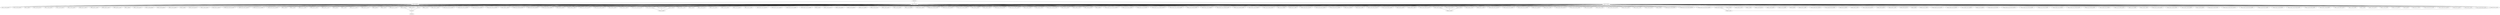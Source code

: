 graph {
	"{S=7.0}" ["state"="{S=7.0}"];
	"{a=3.0, b=4.0}" ["state"="{a=3.0, b=4.0}"];
	"{a=2.0, b=5.0}" ["state"="{a=2.0, b=5.0}"];
	"{a=1.0, b=6.0}" ["state"="{a=1.0, b=6.0}"];
	"{d=1.0, c=6.0}" ["state"="{d=1.0, c=6.0}"];
	"{d=1.0, c=5.0, g=1.0}" ["state"="{d=1.0, c=5.0, g=1.0}"];
	"{d=1.0, c=4.0, g=2.0}" ["state"="{d=1.0, c=4.0, g=2.0}"];
	"{d=1.0, c=3.0, g=3.0}" ["state"="{d=1.0, c=3.0, g=3.0}"];
	"{d=1.0, c=2.0, g=4.0}" ["state"="{d=1.0, c=2.0, g=4.0}"];
	"{d=1.0, f=1.0, c=5.0}" ["state"="{d=1.0, f=1.0, c=5.0}"];
	"{c=4.0, d=1.0, f=1.0, g=1.0}" ["state"="{c=4.0, d=1.0, f=1.0, g=1.0}"];
	"{c=3.0, d=1.0, f=1.0, g=2.0}" ["state"="{c=3.0, d=1.0, f=1.0, g=2.0}"];
	"{c=2.0, d=1.0, f=1.0, g=3.0}" ["state"="{c=2.0, d=1.0, f=1.0, g=3.0}"];
	"{c=1.0, d=1.0, f=1.0, g=4.0}" ["state"="{c=1.0, d=1.0, f=1.0, g=4.0}"];
	"{d=1.0, f=2.0, c=4.0}" ["state"="{d=1.0, f=2.0, c=4.0}"];
	"{c=3.0, d=1.0, f=2.0, g=1.0}" ["state"="{c=3.0, d=1.0, f=2.0, g=1.0}"];
	"{c=2.0, d=1.0, f=2.0, g=2.0}" ["state"="{c=2.0, d=1.0, f=2.0, g=2.0}"];
	"{c=1.0, d=1.0, f=2.0, g=3.0}" ["state"="{c=1.0, d=1.0, f=2.0, g=3.0}"];
	"{d=1.0, f=2.0, g=4.0}" ["state"="{d=1.0, f=2.0, g=4.0}"];
	"{d=1.0, f=3.0, c=3.0}" ["state"="{d=1.0, f=3.0, c=3.0}"];
	"{c=2.0, d=1.0, f=3.0, g=1.0}" ["state"="{c=2.0, d=1.0, f=3.0, g=1.0}"];
	"{c=1.0, d=1.0, f=3.0, g=2.0}" ["state"="{c=1.0, d=1.0, f=3.0, g=2.0}"];
	"{d=1.0, f=3.0, g=3.0}" ["state"="{d=1.0, f=3.0, g=3.0}"];
	"{d=1.0, f=4.0, c=2.0}" ["state"="{d=1.0, f=4.0, c=2.0}"];
	"{c=1.0, d=1.0, f=4.0, g=1.0}" ["state"="{c=1.0, d=1.0, f=4.0, g=1.0}"];
	"{d=1.0, f=4.0, g=2.0}" ["state"="{d=1.0, f=4.0, g=2.0}"];
	"{d=1.0, f=5.0, c=1.0}" ["state"="{d=1.0, f=5.0, c=1.0}"];
	"{d=1.0, f=5.0, g=1.0}" ["state"="{d=1.0, f=5.0, g=1.0}"];
	"{d=1.0, f=6.0}" ["state"="{d=1.0, f=6.0}"];
	"{e=1.0, c=6.0}" ["state"="{e=1.0, c=6.0}"];
	"{e=1.0, c=5.0, g=1.0}" ["state"="{e=1.0, c=5.0, g=1.0}"];
	"{e=1.0, c=4.0, g=2.0}" ["state"="{e=1.0, c=4.0, g=2.0}"];
	"{e=1.0, c=3.0, g=3.0}" ["state"="{e=1.0, c=3.0, g=3.0}"];
	"{e=1.0, c=2.0, g=4.0}" ["state"="{e=1.0, c=2.0, g=4.0}"];
	"{e=1.0, f=1.0, c=5.0}" ["state"="{e=1.0, f=1.0, c=5.0}"];
	"{c=4.0, e=1.0, f=1.0, g=1.0}" ["state"="{c=4.0, e=1.0, f=1.0, g=1.0}"];
	"{c=3.0, e=1.0, f=1.0, g=2.0}" ["state"="{c=3.0, e=1.0, f=1.0, g=2.0}"];
	"{c=2.0, e=1.0, f=1.0, g=3.0}" ["state"="{c=2.0, e=1.0, f=1.0, g=3.0}"];
	"{c=1.0, e=1.0, f=1.0, g=4.0}" ["state"="{c=1.0, e=1.0, f=1.0, g=4.0}"];
	"{e=1.0, f=2.0, c=4.0}" ["state"="{e=1.0, f=2.0, c=4.0}"];
	"{c=3.0, e=1.0, f=2.0, g=1.0}" ["state"="{c=3.0, e=1.0, f=2.0, g=1.0}"];
	"{c=2.0, e=1.0, f=2.0, g=2.0}" ["state"="{c=2.0, e=1.0, f=2.0, g=2.0}"];
	"{c=1.0, e=1.0, f=2.0, g=3.0}" ["state"="{c=1.0, e=1.0, f=2.0, g=3.0}"];
	"{e=1.0, f=2.0, g=4.0}" ["state"="{e=1.0, f=2.0, g=4.0}"];
	"{e=1.0, f=3.0, c=3.0}" ["state"="{e=1.0, f=3.0, c=3.0}"];
	"{c=2.0, e=1.0, f=3.0, g=1.0}" ["state"="{c=2.0, e=1.0, f=3.0, g=1.0}"];
	"{c=1.0, e=1.0, f=3.0, g=2.0}" ["state"="{c=1.0, e=1.0, f=3.0, g=2.0}"];
	"{e=1.0, f=3.0, g=3.0}" ["state"="{e=1.0, f=3.0, g=3.0}"];
	"{e=1.0, f=4.0, c=2.0}" ["state"="{e=1.0, f=4.0, c=2.0}"];
	"{c=1.0, e=1.0, f=4.0, g=1.0}" ["state"="{c=1.0, e=1.0, f=4.0, g=1.0}"];
	"{e=1.0, f=4.0, g=2.0}" ["state"="{e=1.0, f=4.0, g=2.0}"];
	"{e=1.0, f=5.0, c=1.0}" ["state"="{e=1.0, f=5.0, c=1.0}"];
	"{e=1.0, f=5.0, g=1.0}" ["state"="{e=1.0, f=5.0, g=1.0}"];
	"{e=1.0, f=6.0}" ["state"="{e=1.0, f=6.0}"];
	"{f=1.0, c=6.0}" ["state"="{f=1.0, c=6.0}"];
	"{f=1.0, c=5.0, g=1.0}" ["state"="{f=1.0, c=5.0, g=1.0}"];
	"{f=1.0, c=4.0, g=2.0}" ["state"="{f=1.0, c=4.0, g=2.0}"];
	"{f=1.0, c=3.0, g=3.0}" ["state"="{f=1.0, c=3.0, g=3.0}"];
	"{f=1.0, c=2.0, g=4.0}" ["state"="{f=1.0, c=2.0, g=4.0}"];
	"{f=2.0, c=5.0}" ["state"="{f=2.0, c=5.0}"];
	"{f=2.0, g=1.0, c=4.0}" ["state"="{f=2.0, g=1.0, c=4.0}"];
	"{f=2.0, g=2.0, c=3.0}" ["state"="{f=2.0, g=2.0, c=3.0}"];
	"{f=2.0, g=3.0, c=2.0}" ["state"="{f=2.0, g=3.0, c=2.0}"];
	"{f=2.0, g=4.0, c=1.0}" ["state"="{f=2.0, g=4.0, c=1.0}"];
	"{f=3.0, c=4.0}" ["state"="{f=3.0, c=4.0}"];
	"{f=3.0, g=1.0, c=3.0}" ["state"="{f=3.0, g=1.0, c=3.0}"];
	"{f=3.0, g=2.0, c=2.0}" ["state"="{f=3.0, g=2.0, c=2.0}"];
	"{f=3.0, g=3.0, c=1.0}" ["state"="{f=3.0, g=3.0, c=1.0}"];
	"{f=3.0, g=4.0}" ["state"="{f=3.0, g=4.0}"];
	"{f=4.0, c=3.0}" ["state"="{f=4.0, c=3.0}"];
	"{f=4.0, g=1.0, c=2.0}" ["state"="{f=4.0, g=1.0, c=2.0}"];
	"{f=4.0, g=2.0, c=1.0}" ["state"="{f=4.0, g=2.0, c=1.0}"];
	"{f=4.0, g=3.0}" ["state"="{f=4.0, g=3.0}"];
	"{f=5.0, c=2.0}" ["state"="{f=5.0, c=2.0}"];
	"{f=5.0, g=1.0, c=1.0}" ["state"="{f=5.0, g=1.0, c=1.0}"];
	"{f=5.0, g=2.0}" ["state"="{f=5.0, g=2.0}"];
	"{f=6.0, c=1.0}" ["state"="{f=6.0, c=1.0}"];
	"{f=6.0, g=1.0}" ["state"="{f=6.0, g=1.0}"];
	"{f=7.0}" ["state"="{f=7.0}"];
	"{i=7.0}" ["state"="{i=7.0}"];
	"{T=7.0}" ["state"="{T=7.0}"];
	"{h=1.0, i=6.0}" ["state"="{h=1.0, i=6.0}"];
	"{d=2.0, c=5.0}" ["state"="{d=2.0, c=5.0}"];
	"{d=2.0, c=4.0, g=1.0}" ["state"="{d=2.0, c=4.0, g=1.0}"];
	"{d=2.0, c=3.0, g=2.0}" ["state"="{d=2.0, c=3.0, g=2.0}"];
	"{d=2.0, c=2.0, g=3.0}" ["state"="{d=2.0, c=2.0, g=3.0}"];
	"{d=2.0, c=1.0, g=4.0}" ["state"="{d=2.0, c=1.0, g=4.0}"];
	"{d=2.0, f=1.0, c=4.0}" ["state"="{d=2.0, f=1.0, c=4.0}"];
	"{c=3.0, d=2.0, f=1.0, g=1.0}" ["state"="{c=3.0, d=2.0, f=1.0, g=1.0}"];
	"{c=2.0, d=2.0, f=1.0, g=2.0}" ["state"="{c=2.0, d=2.0, f=1.0, g=2.0}"];
	"{c=1.0, d=2.0, f=1.0, g=3.0}" ["state"="{c=1.0, d=2.0, f=1.0, g=3.0}"];
	"{d=2.0, f=1.0, g=4.0}" ["state"="{d=2.0, f=1.0, g=4.0}"];
	"{d=2.0, f=2.0, c=3.0}" ["state"="{d=2.0, f=2.0, c=3.0}"];
	"{c=2.0, d=2.0, f=2.0, g=1.0}" ["state"="{c=2.0, d=2.0, f=2.0, g=1.0}"];
	"{c=1.0, d=2.0, f=2.0, g=2.0}" ["state"="{c=1.0, d=2.0, f=2.0, g=2.0}"];
	"{d=2.0, f=2.0, g=3.0}" ["state"="{d=2.0, f=2.0, g=3.0}"];
	"{d=2.0, f=3.0, c=2.0}" ["state"="{d=2.0, f=3.0, c=2.0}"];
	"{c=1.0, d=2.0, f=3.0, g=1.0}" ["state"="{c=1.0, d=2.0, f=3.0, g=1.0}"];
	"{d=2.0, f=3.0, g=2.0}" ["state"="{d=2.0, f=3.0, g=2.0}"];
	"{d=2.0, f=4.0, c=1.0}" ["state"="{d=2.0, f=4.0, c=1.0}"];
	"{d=2.0, f=4.0, g=1.0}" ["state"="{d=2.0, f=4.0, g=1.0}"];
	"{d=2.0, f=5.0}" ["state"="{d=2.0, f=5.0}"];
	"{d=1.0, e=1.0, c=5.0}" ["state"="{d=1.0, e=1.0, c=5.0}"];
	"{c=4.0, d=1.0, e=1.0, g=1.0}" ["state"="{c=4.0, d=1.0, e=1.0, g=1.0}"];
	"{c=3.0, d=1.0, e=1.0, g=2.0}" ["state"="{c=3.0, d=1.0, e=1.0, g=2.0}"];
	"{c=2.0, d=1.0, e=1.0, g=3.0}" ["state"="{c=2.0, d=1.0, e=1.0, g=3.0}"];
	"{c=1.0, d=1.0, e=1.0, g=4.0}" ["state"="{c=1.0, d=1.0, e=1.0, g=4.0}"];
	"{c=4.0, d=1.0, e=1.0, f=1.0}" ["state"="{c=4.0, d=1.0, e=1.0, f=1.0}"];
	"{c=3.0, d=1.0, e=1.0, f=1.0, g=1.0}" ["state"="{c=3.0, d=1.0, e=1.0, f=1.0, g=1.0}"];
	"{c=2.0, d=1.0, e=1.0, f=1.0, g=2.0}" ["state"="{c=2.0, d=1.0, e=1.0, f=1.0, g=2.0}"];
	"{c=1.0, d=1.0, e=1.0, f=1.0, g=3.0}" ["state"="{c=1.0, d=1.0, e=1.0, f=1.0, g=3.0}"];
	"{d=1.0, e=1.0, f=1.0, g=4.0}" ["state"="{d=1.0, e=1.0, f=1.0, g=4.0}"];
	"{c=3.0, d=1.0, e=1.0, f=2.0}" ["state"="{c=3.0, d=1.0, e=1.0, f=2.0}"];
	"{c=2.0, d=1.0, e=1.0, f=2.0, g=1.0}" ["state"="{c=2.0, d=1.0, e=1.0, f=2.0, g=1.0}"];
	"{c=1.0, d=1.0, e=1.0, f=2.0, g=2.0}" ["state"="{c=1.0, d=1.0, e=1.0, f=2.0, g=2.0}"];
	"{d=1.0, e=1.0, f=2.0, g=3.0}" ["state"="{d=1.0, e=1.0, f=2.0, g=3.0}"];
	"{c=2.0, d=1.0, e=1.0, f=3.0}" ["state"="{c=2.0, d=1.0, e=1.0, f=3.0}"];
	"{c=1.0, d=1.0, e=1.0, f=3.0, g=1.0}" ["state"="{c=1.0, d=1.0, e=1.0, f=3.0, g=1.0}"];
	"{d=1.0, e=1.0, f=3.0, g=2.0}" ["state"="{d=1.0, e=1.0, f=3.0, g=2.0}"];
	"{c=1.0, d=1.0, e=1.0, f=4.0}" ["state"="{c=1.0, d=1.0, e=1.0, f=4.0}"];
	"{d=1.0, e=1.0, f=4.0, g=1.0}" ["state"="{d=1.0, e=1.0, f=4.0, g=1.0}"];
	"{d=1.0, e=1.0, f=5.0}" ["state"="{d=1.0, e=1.0, f=5.0}"];
	"{e=2.0, c=5.0}" ["state"="{e=2.0, c=5.0}"];
	"{e=2.0, c=4.0, g=1.0}" ["state"="{e=2.0, c=4.0, g=1.0}"];
	"{e=2.0, c=3.0, g=2.0}" ["state"="{e=2.0, c=3.0, g=2.0}"];
	"{e=2.0, c=2.0, g=3.0}" ["state"="{e=2.0, c=2.0, g=3.0}"];
	"{e=2.0, c=1.0, g=4.0}" ["state"="{e=2.0, c=1.0, g=4.0}"];
	"{e=2.0, f=1.0, c=4.0}" ["state"="{e=2.0, f=1.0, c=4.0}"];
	"{c=3.0, e=2.0, f=1.0, g=1.0}" ["state"="{c=3.0, e=2.0, f=1.0, g=1.0}"];
	"{c=2.0, e=2.0, f=1.0, g=2.0}" ["state"="{c=2.0, e=2.0, f=1.0, g=2.0}"];
	"{c=1.0, e=2.0, f=1.0, g=3.0}" ["state"="{c=1.0, e=2.0, f=1.0, g=3.0}"];
	"{e=2.0, f=1.0, g=4.0}" ["state"="{e=2.0, f=1.0, g=4.0}"];
	"{e=2.0, f=2.0, c=3.0}" ["state"="{e=2.0, f=2.0, c=3.0}"];
	"{c=2.0, e=2.0, f=2.0, g=1.0}" ["state"="{c=2.0, e=2.0, f=2.0, g=1.0}"];
	"{c=1.0, e=2.0, f=2.0, g=2.0}" ["state"="{c=1.0, e=2.0, f=2.0, g=2.0}"];
	"{e=2.0, f=2.0, g=3.0}" ["state"="{e=2.0, f=2.0, g=3.0}"];
	"{e=2.0, f=3.0, c=2.0}" ["state"="{e=2.0, f=3.0, c=2.0}"];
	"{c=1.0, e=2.0, f=3.0, g=1.0}" ["state"="{c=1.0, e=2.0, f=3.0, g=1.0}"];
	"{e=2.0, f=3.0, g=2.0}" ["state"="{e=2.0, f=3.0, g=2.0}"];
	"{e=2.0, f=4.0, c=1.0}" ["state"="{e=2.0, f=4.0, c=1.0}"];
	"{e=2.0, f=4.0, g=1.0}" ["state"="{e=2.0, f=4.0, g=1.0}"];
	"{e=2.0, f=5.0}" ["state"="{e=2.0, f=5.0}"];
	"{f=2.0, c=4.0, g=1.0}" ["state"="{f=2.0, c=4.0, g=1.0}"];
	"{f=2.0, c=3.0, g=2.0}" ["state"="{f=2.0, c=3.0, g=2.0}"];
	"{f=2.0, c=2.0, g=3.0}" ["state"="{f=2.0, c=2.0, g=3.0}"];
	"{f=2.0, c=1.0, g=4.0}" ["state"="{f=2.0, c=1.0, g=4.0}"];
	"{h=2.0, i=5.0}" ["state"="{h=2.0, i=5.0}"];
	"{d=3.0, c=4.0}" ["state"="{d=3.0, c=4.0}"];
	"{d=3.0, c=3.0, g=1.0}" ["state"="{d=3.0, c=3.0, g=1.0}"];
	"{d=3.0, c=2.0, g=2.0}" ["state"="{d=3.0, c=2.0, g=2.0}"];
	"{d=3.0, c=1.0, g=3.0}" ["state"="{d=3.0, c=1.0, g=3.0}"];
	"{d=3.0, g=4.0}" ["state"="{d=3.0, g=4.0}"];
	"{d=3.0, f=1.0, c=3.0}" ["state"="{d=3.0, f=1.0, c=3.0}"];
	"{c=2.0, d=3.0, f=1.0, g=1.0}" ["state"="{c=2.0, d=3.0, f=1.0, g=1.0}"];
	"{c=1.0, d=3.0, f=1.0, g=2.0}" ["state"="{c=1.0, d=3.0, f=1.0, g=2.0}"];
	"{d=3.0, f=1.0, g=3.0}" ["state"="{d=3.0, f=1.0, g=3.0}"];
	"{d=3.0, f=2.0, c=2.0}" ["state"="{d=3.0, f=2.0, c=2.0}"];
	"{c=1.0, d=3.0, f=2.0, g=1.0}" ["state"="{c=1.0, d=3.0, f=2.0, g=1.0}"];
	"{d=3.0, f=2.0, g=2.0}" ["state"="{d=3.0, f=2.0, g=2.0}"];
	"{d=3.0, f=3.0, c=1.0}" ["state"="{d=3.0, f=3.0, c=1.0}"];
	"{d=3.0, f=3.0, g=1.0}" ["state"="{d=3.0, f=3.0, g=1.0}"];
	"{d=3.0, f=4.0}" ["state"="{d=3.0, f=4.0}"];
	"{d=2.0, e=1.0, c=4.0}" ["state"="{d=2.0, e=1.0, c=4.0}"];
	"{c=3.0, d=2.0, e=1.0, g=1.0}" ["state"="{c=3.0, d=2.0, e=1.0, g=1.0}"];
	"{c=2.0, d=2.0, e=1.0, g=2.0}" ["state"="{c=2.0, d=2.0, e=1.0, g=2.0}"];
	"{c=1.0, d=2.0, e=1.0, g=3.0}" ["state"="{c=1.0, d=2.0, e=1.0, g=3.0}"];
	"{d=2.0, e=1.0, g=4.0}" ["state"="{d=2.0, e=1.0, g=4.0}"];
	"{c=3.0, d=2.0, e=1.0, f=1.0}" ["state"="{c=3.0, d=2.0, e=1.0, f=1.0}"];
	"{c=2.0, d=2.0, e=1.0, f=1.0, g=1.0}" ["state"="{c=2.0, d=2.0, e=1.0, f=1.0, g=1.0}"];
	"{c=1.0, d=2.0, e=1.0, f=1.0, g=2.0}" ["state"="{c=1.0, d=2.0, e=1.0, f=1.0, g=2.0}"];
	"{d=2.0, e=1.0, f=1.0, g=3.0}" ["state"="{d=2.0, e=1.0, f=1.0, g=3.0}"];
	"{c=2.0, d=2.0, e=1.0, f=2.0}" ["state"="{c=2.0, d=2.0, e=1.0, f=2.0}"];
	"{c=1.0, d=2.0, e=1.0, f=2.0, g=1.0}" ["state"="{c=1.0, d=2.0, e=1.0, f=2.0, g=1.0}"];
	"{d=2.0, e=1.0, f=2.0, g=2.0}" ["state"="{d=2.0, e=1.0, f=2.0, g=2.0}"];
	"{c=1.0, d=2.0, e=1.0, f=3.0}" ["state"="{c=1.0, d=2.0, e=1.0, f=3.0}"];
	"{d=2.0, e=1.0, f=3.0, g=1.0}" ["state"="{d=2.0, e=1.0, f=3.0, g=1.0}"];
	"{d=2.0, e=1.0, f=4.0}" ["state"="{d=2.0, e=1.0, f=4.0}"];
	"{d=1.0, e=2.0, c=4.0}" ["state"="{d=1.0, e=2.0, c=4.0}"];
	"{c=3.0, d=1.0, e=2.0, g=1.0}" ["state"="{c=3.0, d=1.0, e=2.0, g=1.0}"];
	"{c=2.0, d=1.0, e=2.0, g=2.0}" ["state"="{c=2.0, d=1.0, e=2.0, g=2.0}"];
	"{c=1.0, d=1.0, e=2.0, g=3.0}" ["state"="{c=1.0, d=1.0, e=2.0, g=3.0}"];
	"{d=1.0, e=2.0, g=4.0}" ["state"="{d=1.0, e=2.0, g=4.0}"];
	"{c=3.0, d=1.0, e=2.0, f=1.0}" ["state"="{c=3.0, d=1.0, e=2.0, f=1.0}"];
	"{c=2.0, d=1.0, e=2.0, f=1.0, g=1.0}" ["state"="{c=2.0, d=1.0, e=2.0, f=1.0, g=1.0}"];
	"{c=1.0, d=1.0, e=2.0, f=1.0, g=2.0}" ["state"="{c=1.0, d=1.0, e=2.0, f=1.0, g=2.0}"];
	"{d=1.0, e=2.0, f=1.0, g=3.0}" ["state"="{d=1.0, e=2.0, f=1.0, g=3.0}"];
	"{c=2.0, d=1.0, e=2.0, f=2.0}" ["state"="{c=2.0, d=1.0, e=2.0, f=2.0}"];
	"{c=1.0, d=1.0, e=2.0, f=2.0, g=1.0}" ["state"="{c=1.0, d=1.0, e=2.0, f=2.0, g=1.0}"];
	"{d=1.0, e=2.0, f=2.0, g=2.0}" ["state"="{d=1.0, e=2.0, f=2.0, g=2.0}"];
	"{c=1.0, d=1.0, e=2.0, f=3.0}" ["state"="{c=1.0, d=1.0, e=2.0, f=3.0}"];
	"{d=1.0, e=2.0, f=3.0, g=1.0}" ["state"="{d=1.0, e=2.0, f=3.0, g=1.0}"];
	"{d=1.0, e=2.0, f=4.0}" ["state"="{d=1.0, e=2.0, f=4.0}"];
	"{e=3.0, c=4.0}" ["state"="{e=3.0, c=4.0}"];
	"{e=3.0, c=3.0, g=1.0}" ["state"="{e=3.0, c=3.0, g=1.0}"];
	"{e=3.0, c=2.0, g=2.0}" ["state"="{e=3.0, c=2.0, g=2.0}"];
	"{e=3.0, c=1.0, g=3.0}" ["state"="{e=3.0, c=1.0, g=3.0}"];
	"{e=3.0, g=4.0}" ["state"="{e=3.0, g=4.0}"];
	"{e=3.0, f=1.0, c=3.0}" ["state"="{e=3.0, f=1.0, c=3.0}"];
	"{c=2.0, e=3.0, f=1.0, g=1.0}" ["state"="{c=2.0, e=3.0, f=1.0, g=1.0}"];
	"{c=1.0, e=3.0, f=1.0, g=2.0}" ["state"="{c=1.0, e=3.0, f=1.0, g=2.0}"];
	"{e=3.0, f=1.0, g=3.0}" ["state"="{e=3.0, f=1.0, g=3.0}"];
	"{e=3.0, f=2.0, c=2.0}" ["state"="{e=3.0, f=2.0, c=2.0}"];
	"{c=1.0, e=3.0, f=2.0, g=1.0}" ["state"="{c=1.0, e=3.0, f=2.0, g=1.0}"];
	"{e=3.0, f=2.0, g=2.0}" ["state"="{e=3.0, f=2.0, g=2.0}"];
	"{e=3.0, f=3.0, c=1.0}" ["state"="{e=3.0, f=3.0, c=1.0}"];
	"{e=3.0, f=3.0, g=1.0}" ["state"="{e=3.0, f=3.0, g=1.0}"];
	"{e=3.0, f=4.0}" ["state"="{e=3.0, f=4.0}"];
	"{h=3.0, i=4.0}" ["state"="{h=3.0, i=4.0}"];
	"{S=7.0}" -- "{a=3.0, b=4.0}" ;
	"{S=7.0}" -- "{a=2.0, b=5.0}" ;
	"{S=7.0}" -- "{a=1.0, b=6.0}" ;
	"{a=1.0, b=6.0}" -- "{d=1.0, c=6.0}" ;
	"{a=1.0, b=6.0}" -- "{d=1.0, c=5.0, g=1.0}" ;
	"{a=1.0, b=6.0}" -- "{d=1.0, c=4.0, g=2.0}" ;
	"{a=1.0, b=6.0}" -- "{d=1.0, c=3.0, g=3.0}" ;
	"{a=1.0, b=6.0}" -- "{d=1.0, c=2.0, g=4.0}" ;
	"{a=1.0, b=6.0}" -- "{d=1.0, f=1.0, c=5.0}" ;
	"{a=1.0, b=6.0}" -- "{c=4.0, d=1.0, f=1.0, g=1.0}" ;
	"{a=1.0, b=6.0}" -- "{c=3.0, d=1.0, f=1.0, g=2.0}" ;
	"{a=1.0, b=6.0}" -- "{c=2.0, d=1.0, f=1.0, g=3.0}" ;
	"{a=1.0, b=6.0}" -- "{c=1.0, d=1.0, f=1.0, g=4.0}" ;
	"{a=1.0, b=6.0}" -- "{d=1.0, f=2.0, c=4.0}" ;
	"{a=1.0, b=6.0}" -- "{c=3.0, d=1.0, f=2.0, g=1.0}" ;
	"{a=1.0, b=6.0}" -- "{c=2.0, d=1.0, f=2.0, g=2.0}" ;
	"{a=1.0, b=6.0}" -- "{c=1.0, d=1.0, f=2.0, g=3.0}" ;
	"{a=1.0, b=6.0}" -- "{d=1.0, f=2.0, g=4.0}" ;
	"{a=1.0, b=6.0}" -- "{d=1.0, f=3.0, c=3.0}" ;
	"{a=1.0, b=6.0}" -- "{c=2.0, d=1.0, f=3.0, g=1.0}" ;
	"{a=1.0, b=6.0}" -- "{c=1.0, d=1.0, f=3.0, g=2.0}" ;
	"{a=1.0, b=6.0}" -- "{d=1.0, f=3.0, g=3.0}" ;
	"{a=1.0, b=6.0}" -- "{d=1.0, f=4.0, c=2.0}" ;
	"{a=1.0, b=6.0}" -- "{c=1.0, d=1.0, f=4.0, g=1.0}" ;
	"{a=1.0, b=6.0}" -- "{d=1.0, f=4.0, g=2.0}" ;
	"{a=1.0, b=6.0}" -- "{d=1.0, f=5.0, c=1.0}" ;
	"{a=1.0, b=6.0}" -- "{d=1.0, f=5.0, g=1.0}" ;
	"{a=1.0, b=6.0}" -- "{d=1.0, f=6.0}" ;
	"{a=1.0, b=6.0}" -- "{e=1.0, c=6.0}" ;
	"{a=1.0, b=6.0}" -- "{e=1.0, c=5.0, g=1.0}" ;
	"{a=1.0, b=6.0}" -- "{e=1.0, c=4.0, g=2.0}" ;
	"{a=1.0, b=6.0}" -- "{e=1.0, c=3.0, g=3.0}" ;
	"{a=1.0, b=6.0}" -- "{e=1.0, c=2.0, g=4.0}" ;
	"{a=1.0, b=6.0}" -- "{e=1.0, f=1.0, c=5.0}" ;
	"{a=1.0, b=6.0}" -- "{c=4.0, e=1.0, f=1.0, g=1.0}" ;
	"{a=1.0, b=6.0}" -- "{c=3.0, e=1.0, f=1.0, g=2.0}" ;
	"{a=1.0, b=6.0}" -- "{c=2.0, e=1.0, f=1.0, g=3.0}" ;
	"{a=1.0, b=6.0}" -- "{c=1.0, e=1.0, f=1.0, g=4.0}" ;
	"{a=1.0, b=6.0}" -- "{e=1.0, f=2.0, c=4.0}" ;
	"{a=1.0, b=6.0}" -- "{c=3.0, e=1.0, f=2.0, g=1.0}" ;
	"{a=1.0, b=6.0}" -- "{c=2.0, e=1.0, f=2.0, g=2.0}" ;
	"{a=1.0, b=6.0}" -- "{c=1.0, e=1.0, f=2.0, g=3.0}" ;
	"{a=1.0, b=6.0}" -- "{e=1.0, f=2.0, g=4.0}" ;
	"{a=1.0, b=6.0}" -- "{e=1.0, f=3.0, c=3.0}" ;
	"{a=1.0, b=6.0}" -- "{c=2.0, e=1.0, f=3.0, g=1.0}" ;
	"{a=1.0, b=6.0}" -- "{c=1.0, e=1.0, f=3.0, g=2.0}" ;
	"{a=1.0, b=6.0}" -- "{e=1.0, f=3.0, g=3.0}" ;
	"{a=1.0, b=6.0}" -- "{e=1.0, f=4.0, c=2.0}" ;
	"{a=1.0, b=6.0}" -- "{c=1.0, e=1.0, f=4.0, g=1.0}" ;
	"{a=1.0, b=6.0}" -- "{e=1.0, f=4.0, g=2.0}" ;
	"{a=1.0, b=6.0}" -- "{e=1.0, f=5.0, c=1.0}" ;
	"{a=1.0, b=6.0}" -- "{e=1.0, f=5.0, g=1.0}" ;
	"{a=1.0, b=6.0}" -- "{e=1.0, f=6.0}" ;
	"{a=1.0, b=6.0}" -- "{f=1.0, c=6.0}" ;
	"{a=1.0, b=6.0}" -- "{f=1.0, c=5.0, g=1.0}" ;
	"{a=1.0, b=6.0}" -- "{f=1.0, c=4.0, g=2.0}" ;
	"{a=1.0, b=6.0}" -- "{f=1.0, c=3.0, g=3.0}" ;
	"{a=1.0, b=6.0}" -- "{f=1.0, c=2.0, g=4.0}" ;
	"{a=1.0, b=6.0}" -- "{f=2.0, c=5.0}" ;
	"{a=1.0, b=6.0}" -- "{f=2.0, g=1.0, c=4.0}" ;
	"{a=1.0, b=6.0}" -- "{f=2.0, g=2.0, c=3.0}" ;
	"{a=1.0, b=6.0}" -- "{f=2.0, g=3.0, c=2.0}" ;
	"{a=1.0, b=6.0}" -- "{f=2.0, g=4.0, c=1.0}" ;
	"{a=1.0, b=6.0}" -- "{f=3.0, c=4.0}" ;
	"{a=1.0, b=6.0}" -- "{f=3.0, g=1.0, c=3.0}" ;
	"{a=1.0, b=6.0}" -- "{f=3.0, g=2.0, c=2.0}" ;
	"{a=1.0, b=6.0}" -- "{f=3.0, g=3.0, c=1.0}" ;
	"{a=1.0, b=6.0}" -- "{f=3.0, g=4.0}" ;
	"{a=1.0, b=6.0}" -- "{f=4.0, c=3.0}" ;
	"{a=1.0, b=6.0}" -- "{f=4.0, g=1.0, c=2.0}" ;
	"{a=1.0, b=6.0}" -- "{f=4.0, g=2.0, c=1.0}" ;
	"{a=1.0, b=6.0}" -- "{f=4.0, g=3.0}" ;
	"{a=1.0, b=6.0}" -- "{f=5.0, c=2.0}" ;
	"{a=1.0, b=6.0}" -- "{f=5.0, g=1.0, c=1.0}" ;
	"{a=1.0, b=6.0}" -- "{f=5.0, g=2.0}" ;
	"{a=1.0, b=6.0}" -- "{f=6.0, c=1.0}" ;
	"{a=1.0, b=6.0}" -- "{f=6.0, g=1.0}" ;
	"{a=1.0, b=6.0}" -- "{f=7.0}" ;
	"{f=7.0}" -- "{i=7.0}" ;
	"{i=7.0}" -- "{T=7.0}" ;
	"{f=6.0, g=1.0}" -- "{i=7.0}" ;
	"{f=5.0, g=2.0}" -- "{i=7.0}" ;
	"{e=1.0, f=6.0}" -- "{h=1.0, i=6.0}" ;
	"{e=1.0, f=5.0, g=1.0}" -- "{h=1.0, i=6.0}" ;
	"{e=1.0, f=4.0, g=2.0}" -- "{h=1.0, i=6.0}" ;
	"{a=2.0, b=5.0}" -- "{d=2.0, c=5.0}" ;
	"{a=2.0, b=5.0}" -- "{d=2.0, c=4.0, g=1.0}" ;
	"{a=2.0, b=5.0}" -- "{d=2.0, c=3.0, g=2.0}" ;
	"{a=2.0, b=5.0}" -- "{d=2.0, c=2.0, g=3.0}" ;
	"{a=2.0, b=5.0}" -- "{d=2.0, c=1.0, g=4.0}" ;
	"{a=2.0, b=5.0}" -- "{d=2.0, f=1.0, c=4.0}" ;
	"{a=2.0, b=5.0}" -- "{c=3.0, d=2.0, f=1.0, g=1.0}" ;
	"{a=2.0, b=5.0}" -- "{c=2.0, d=2.0, f=1.0, g=2.0}" ;
	"{a=2.0, b=5.0}" -- "{c=1.0, d=2.0, f=1.0, g=3.0}" ;
	"{a=2.0, b=5.0}" -- "{d=2.0, f=1.0, g=4.0}" ;
	"{a=2.0, b=5.0}" -- "{d=2.0, f=2.0, c=3.0}" ;
	"{a=2.0, b=5.0}" -- "{c=2.0, d=2.0, f=2.0, g=1.0}" ;
	"{a=2.0, b=5.0}" -- "{c=1.0, d=2.0, f=2.0, g=2.0}" ;
	"{a=2.0, b=5.0}" -- "{d=2.0, f=2.0, g=3.0}" ;
	"{a=2.0, b=5.0}" -- "{d=2.0, f=3.0, c=2.0}" ;
	"{a=2.0, b=5.0}" -- "{c=1.0, d=2.0, f=3.0, g=1.0}" ;
	"{a=2.0, b=5.0}" -- "{d=2.0, f=3.0, g=2.0}" ;
	"{a=2.0, b=5.0}" -- "{d=2.0, f=4.0, c=1.0}" ;
	"{a=2.0, b=5.0}" -- "{d=2.0, f=4.0, g=1.0}" ;
	"{a=2.0, b=5.0}" -- "{d=2.0, f=5.0}" ;
	"{a=2.0, b=5.0}" -- "{d=1.0, e=1.0, c=5.0}" ;
	"{a=2.0, b=5.0}" -- "{c=4.0, d=1.0, e=1.0, g=1.0}" ;
	"{a=2.0, b=5.0}" -- "{c=3.0, d=1.0, e=1.0, g=2.0}" ;
	"{a=2.0, b=5.0}" -- "{c=2.0, d=1.0, e=1.0, g=3.0}" ;
	"{a=2.0, b=5.0}" -- "{c=1.0, d=1.0, e=1.0, g=4.0}" ;
	"{a=2.0, b=5.0}" -- "{c=4.0, d=1.0, e=1.0, f=1.0}" ;
	"{a=2.0, b=5.0}" -- "{c=3.0, d=1.0, e=1.0, f=1.0, g=1.0}" ;
	"{a=2.0, b=5.0}" -- "{c=2.0, d=1.0, e=1.0, f=1.0, g=2.0}" ;
	"{a=2.0, b=5.0}" -- "{c=1.0, d=1.0, e=1.0, f=1.0, g=3.0}" ;
	"{a=2.0, b=5.0}" -- "{d=1.0, e=1.0, f=1.0, g=4.0}" ;
	"{a=2.0, b=5.0}" -- "{c=3.0, d=1.0, e=1.0, f=2.0}" ;
	"{a=2.0, b=5.0}" -- "{c=2.0, d=1.0, e=1.0, f=2.0, g=1.0}" ;
	"{a=2.0, b=5.0}" -- "{c=1.0, d=1.0, e=1.0, f=2.0, g=2.0}" ;
	"{a=2.0, b=5.0}" -- "{d=1.0, e=1.0, f=2.0, g=3.0}" ;
	"{a=2.0, b=5.0}" -- "{c=2.0, d=1.0, e=1.0, f=3.0}" ;
	"{a=2.0, b=5.0}" -- "{c=1.0, d=1.0, e=1.0, f=3.0, g=1.0}" ;
	"{a=2.0, b=5.0}" -- "{d=1.0, e=1.0, f=3.0, g=2.0}" ;
	"{a=2.0, b=5.0}" -- "{c=1.0, d=1.0, e=1.0, f=4.0}" ;
	"{a=2.0, b=5.0}" -- "{d=1.0, e=1.0, f=4.0, g=1.0}" ;
	"{a=2.0, b=5.0}" -- "{d=1.0, e=1.0, f=5.0}" ;
	"{a=2.0, b=5.0}" -- "{e=2.0, c=5.0}" ;
	"{a=2.0, b=5.0}" -- "{e=2.0, c=4.0, g=1.0}" ;
	"{a=2.0, b=5.0}" -- "{e=2.0, c=3.0, g=2.0}" ;
	"{a=2.0, b=5.0}" -- "{e=2.0, c=2.0, g=3.0}" ;
	"{a=2.0, b=5.0}" -- "{e=2.0, c=1.0, g=4.0}" ;
	"{a=2.0, b=5.0}" -- "{e=2.0, f=1.0, c=4.0}" ;
	"{a=2.0, b=5.0}" -- "{c=3.0, e=2.0, f=1.0, g=1.0}" ;
	"{a=2.0, b=5.0}" -- "{c=2.0, e=2.0, f=1.0, g=2.0}" ;
	"{a=2.0, b=5.0}" -- "{c=1.0, e=2.0, f=1.0, g=3.0}" ;
	"{a=2.0, b=5.0}" -- "{e=2.0, f=1.0, g=4.0}" ;
	"{a=2.0, b=5.0}" -- "{e=2.0, f=2.0, c=3.0}" ;
	"{a=2.0, b=5.0}" -- "{c=2.0, e=2.0, f=2.0, g=1.0}" ;
	"{a=2.0, b=5.0}" -- "{c=1.0, e=2.0, f=2.0, g=2.0}" ;
	"{a=2.0, b=5.0}" -- "{e=2.0, f=2.0, g=3.0}" ;
	"{a=2.0, b=5.0}" -- "{e=2.0, f=3.0, c=2.0}" ;
	"{a=2.0, b=5.0}" -- "{c=1.0, e=2.0, f=3.0, g=1.0}" ;
	"{a=2.0, b=5.0}" -- "{e=2.0, f=3.0, g=2.0}" ;
	"{a=2.0, b=5.0}" -- "{e=2.0, f=4.0, c=1.0}" ;
	"{a=2.0, b=5.0}" -- "{e=2.0, f=4.0, g=1.0}" ;
	"{a=2.0, b=5.0}" -- "{e=2.0, f=5.0}" ;
	"{a=2.0, b=5.0}" -- "{d=1.0, f=1.0, c=5.0}" ;
	"{a=2.0, b=5.0}" -- "{c=4.0, d=1.0, f=1.0, g=1.0}" ;
	"{a=2.0, b=5.0}" -- "{c=3.0, d=1.0, f=1.0, g=2.0}" ;
	"{a=2.0, b=5.0}" -- "{c=2.0, d=1.0, f=1.0, g=3.0}" ;
	"{a=2.0, b=5.0}" -- "{c=1.0, d=1.0, f=1.0, g=4.0}" ;
	"{a=2.0, b=5.0}" -- "{d=1.0, f=2.0, c=4.0}" ;
	"{a=2.0, b=5.0}" -- "{c=3.0, d=1.0, f=2.0, g=1.0}" ;
	"{a=2.0, b=5.0}" -- "{c=2.0, d=1.0, f=2.0, g=2.0}" ;
	"{a=2.0, b=5.0}" -- "{c=1.0, d=1.0, f=2.0, g=3.0}" ;
	"{a=2.0, b=5.0}" -- "{d=1.0, f=2.0, g=4.0}" ;
	"{a=2.0, b=5.0}" -- "{d=1.0, f=3.0, c=3.0}" ;
	"{a=2.0, b=5.0}" -- "{c=2.0, d=1.0, f=3.0, g=1.0}" ;
	"{a=2.0, b=5.0}" -- "{c=1.0, d=1.0, f=3.0, g=2.0}" ;
	"{a=2.0, b=5.0}" -- "{d=1.0, f=3.0, g=3.0}" ;
	"{a=2.0, b=5.0}" -- "{d=1.0, f=4.0, c=2.0}" ;
	"{a=2.0, b=5.0}" -- "{c=1.0, d=1.0, f=4.0, g=1.0}" ;
	"{a=2.0, b=5.0}" -- "{d=1.0, f=4.0, g=2.0}" ;
	"{a=2.0, b=5.0}" -- "{d=1.0, f=5.0, c=1.0}" ;
	"{a=2.0, b=5.0}" -- "{d=1.0, f=5.0, g=1.0}" ;
	"{a=2.0, b=5.0}" -- "{d=1.0, f=6.0}" ;
	"{a=2.0, b=5.0}" -- "{e=1.0, f=1.0, c=5.0}" ;
	"{a=2.0, b=5.0}" -- "{c=4.0, e=1.0, f=1.0, g=1.0}" ;
	"{a=2.0, b=5.0}" -- "{c=3.0, e=1.0, f=1.0, g=2.0}" ;
	"{a=2.0, b=5.0}" -- "{c=2.0, e=1.0, f=1.0, g=3.0}" ;
	"{a=2.0, b=5.0}" -- "{c=1.0, e=1.0, f=1.0, g=4.0}" ;
	"{a=2.0, b=5.0}" -- "{e=1.0, f=2.0, c=4.0}" ;
	"{a=2.0, b=5.0}" -- "{c=3.0, e=1.0, f=2.0, g=1.0}" ;
	"{a=2.0, b=5.0}" -- "{c=2.0, e=1.0, f=2.0, g=2.0}" ;
	"{a=2.0, b=5.0}" -- "{c=1.0, e=1.0, f=2.0, g=3.0}" ;
	"{a=2.0, b=5.0}" -- "{e=1.0, f=2.0, g=4.0}" ;
	"{a=2.0, b=5.0}" -- "{e=1.0, f=3.0, c=3.0}" ;
	"{a=2.0, b=5.0}" -- "{c=2.0, e=1.0, f=3.0, g=1.0}" ;
	"{a=2.0, b=5.0}" -- "{c=1.0, e=1.0, f=3.0, g=2.0}" ;
	"{a=2.0, b=5.0}" -- "{e=1.0, f=3.0, g=3.0}" ;
	"{a=2.0, b=5.0}" -- "{e=1.0, f=4.0, c=2.0}" ;
	"{a=2.0, b=5.0}" -- "{c=1.0, e=1.0, f=4.0, g=1.0}" ;
	"{a=2.0, b=5.0}" -- "{e=1.0, f=4.0, g=2.0}" ;
	"{a=2.0, b=5.0}" -- "{e=1.0, f=5.0, c=1.0}" ;
	"{a=2.0, b=5.0}" -- "{e=1.0, f=5.0, g=1.0}" ;
	"{a=2.0, b=5.0}" -- "{e=1.0, f=6.0}" ;
	"{a=2.0, b=5.0}" -- "{f=2.0, c=5.0}" ;
	"{a=2.0, b=5.0}" -- "{f=2.0, c=4.0, g=1.0}" ;
	"{a=2.0, b=5.0}" -- "{f=2.0, c=3.0, g=2.0}" ;
	"{a=2.0, b=5.0}" -- "{f=2.0, c=2.0, g=3.0}" ;
	"{a=2.0, b=5.0}" -- "{f=2.0, c=1.0, g=4.0}" ;
	"{a=2.0, b=5.0}" -- "{f=3.0, c=4.0}" ;
	"{a=2.0, b=5.0}" -- "{f=3.0, g=1.0, c=3.0}" ;
	"{a=2.0, b=5.0}" -- "{f=3.0, g=2.0, c=2.0}" ;
	"{a=2.0, b=5.0}" -- "{f=3.0, g=3.0, c=1.0}" ;
	"{a=2.0, b=5.0}" -- "{f=3.0, g=4.0}" ;
	"{a=2.0, b=5.0}" -- "{f=4.0, c=3.0}" ;
	"{a=2.0, b=5.0}" -- "{f=4.0, g=1.0, c=2.0}" ;
	"{a=2.0, b=5.0}" -- "{f=4.0, g=2.0, c=1.0}" ;
	"{a=2.0, b=5.0}" -- "{f=4.0, g=3.0}" ;
	"{a=2.0, b=5.0}" -- "{f=5.0, c=2.0}" ;
	"{a=2.0, b=5.0}" -- "{f=5.0, g=1.0, c=1.0}" ;
	"{a=2.0, b=5.0}" -- "{f=5.0, g=2.0}" ;
	"{a=2.0, b=5.0}" -- "{f=6.0, c=1.0}" ;
	"{a=2.0, b=5.0}" -- "{f=6.0, g=1.0}" ;
	"{a=2.0, b=5.0}" -- "{f=7.0}" ;
	"{e=2.0, f=5.0}" -- "{h=2.0, i=5.0}" ;
	"{e=2.0, f=4.0, g=1.0}" -- "{h=2.0, i=5.0}" ;
	"{e=2.0, f=3.0, g=2.0}" -- "{h=2.0, i=5.0}" ;
	"{a=3.0, b=4.0}" -- "{d=3.0, c=4.0}" ;
	"{a=3.0, b=4.0}" -- "{d=3.0, c=3.0, g=1.0}" ;
	"{a=3.0, b=4.0}" -- "{d=3.0, c=2.0, g=2.0}" ;
	"{a=3.0, b=4.0}" -- "{d=3.0, c=1.0, g=3.0}" ;
	"{a=3.0, b=4.0}" -- "{d=3.0, g=4.0}" ;
	"{a=3.0, b=4.0}" -- "{d=3.0, f=1.0, c=3.0}" ;
	"{a=3.0, b=4.0}" -- "{c=2.0, d=3.0, f=1.0, g=1.0}" ;
	"{a=3.0, b=4.0}" -- "{c=1.0, d=3.0, f=1.0, g=2.0}" ;
	"{a=3.0, b=4.0}" -- "{d=3.0, f=1.0, g=3.0}" ;
	"{a=3.0, b=4.0}" -- "{d=3.0, f=2.0, c=2.0}" ;
	"{a=3.0, b=4.0}" -- "{c=1.0, d=3.0, f=2.0, g=1.0}" ;
	"{a=3.0, b=4.0}" -- "{d=3.0, f=2.0, g=2.0}" ;
	"{a=3.0, b=4.0}" -- "{d=3.0, f=3.0, c=1.0}" ;
	"{a=3.0, b=4.0}" -- "{d=3.0, f=3.0, g=1.0}" ;
	"{a=3.0, b=4.0}" -- "{d=3.0, f=4.0}" ;
	"{a=3.0, b=4.0}" -- "{d=2.0, e=1.0, c=4.0}" ;
	"{a=3.0, b=4.0}" -- "{c=3.0, d=2.0, e=1.0, g=1.0}" ;
	"{a=3.0, b=4.0}" -- "{c=2.0, d=2.0, e=1.0, g=2.0}" ;
	"{a=3.0, b=4.0}" -- "{c=1.0, d=2.0, e=1.0, g=3.0}" ;
	"{a=3.0, b=4.0}" -- "{d=2.0, e=1.0, g=4.0}" ;
	"{a=3.0, b=4.0}" -- "{c=3.0, d=2.0, e=1.0, f=1.0}" ;
	"{a=3.0, b=4.0}" -- "{c=2.0, d=2.0, e=1.0, f=1.0, g=1.0}" ;
	"{a=3.0, b=4.0}" -- "{c=1.0, d=2.0, e=1.0, f=1.0, g=2.0}" ;
	"{a=3.0, b=4.0}" -- "{d=2.0, e=1.0, f=1.0, g=3.0}" ;
	"{a=3.0, b=4.0}" -- "{c=2.0, d=2.0, e=1.0, f=2.0}" ;
	"{a=3.0, b=4.0}" -- "{c=1.0, d=2.0, e=1.0, f=2.0, g=1.0}" ;
	"{a=3.0, b=4.0}" -- "{d=2.0, e=1.0, f=2.0, g=2.0}" ;
	"{a=3.0, b=4.0}" -- "{c=1.0, d=2.0, e=1.0, f=3.0}" ;
	"{a=3.0, b=4.0}" -- "{d=2.0, e=1.0, f=3.0, g=1.0}" ;
	"{a=3.0, b=4.0}" -- "{d=2.0, e=1.0, f=4.0}" ;
	"{a=3.0, b=4.0}" -- "{d=1.0, e=2.0, c=4.0}" ;
	"{a=3.0, b=4.0}" -- "{c=3.0, d=1.0, e=2.0, g=1.0}" ;
	"{a=3.0, b=4.0}" -- "{c=2.0, d=1.0, e=2.0, g=2.0}" ;
	"{a=3.0, b=4.0}" -- "{c=1.0, d=1.0, e=2.0, g=3.0}" ;
	"{a=3.0, b=4.0}" -- "{d=1.0, e=2.0, g=4.0}" ;
	"{a=3.0, b=4.0}" -- "{c=3.0, d=1.0, e=2.0, f=1.0}" ;
	"{a=3.0, b=4.0}" -- "{c=2.0, d=1.0, e=2.0, f=1.0, g=1.0}" ;
	"{a=3.0, b=4.0}" -- "{c=1.0, d=1.0, e=2.0, f=1.0, g=2.0}" ;
	"{a=3.0, b=4.0}" -- "{d=1.0, e=2.0, f=1.0, g=3.0}" ;
	"{a=3.0, b=4.0}" -- "{c=2.0, d=1.0, e=2.0, f=2.0}" ;
	"{a=3.0, b=4.0}" -- "{c=1.0, d=1.0, e=2.0, f=2.0, g=1.0}" ;
	"{a=3.0, b=4.0}" -- "{d=1.0, e=2.0, f=2.0, g=2.0}" ;
	"{a=3.0, b=4.0}" -- "{c=1.0, d=1.0, e=2.0, f=3.0}" ;
	"{a=3.0, b=4.0}" -- "{d=1.0, e=2.0, f=3.0, g=1.0}" ;
	"{a=3.0, b=4.0}" -- "{d=1.0, e=2.0, f=4.0}" ;
	"{a=3.0, b=4.0}" -- "{e=3.0, c=4.0}" ;
	"{a=3.0, b=4.0}" -- "{e=3.0, c=3.0, g=1.0}" ;
	"{a=3.0, b=4.0}" -- "{e=3.0, c=2.0, g=2.0}" ;
	"{a=3.0, b=4.0}" -- "{e=3.0, c=1.0, g=3.0}" ;
	"{a=3.0, b=4.0}" -- "{e=3.0, g=4.0}" ;
	"{a=3.0, b=4.0}" -- "{e=3.0, f=1.0, c=3.0}" ;
	"{a=3.0, b=4.0}" -- "{c=2.0, e=3.0, f=1.0, g=1.0}" ;
	"{a=3.0, b=4.0}" -- "{c=1.0, e=3.0, f=1.0, g=2.0}" ;
	"{a=3.0, b=4.0}" -- "{e=3.0, f=1.0, g=3.0}" ;
	"{a=3.0, b=4.0}" -- "{e=3.0, f=2.0, c=2.0}" ;
	"{a=3.0, b=4.0}" -- "{c=1.0, e=3.0, f=2.0, g=1.0}" ;
	"{a=3.0, b=4.0}" -- "{e=3.0, f=2.0, g=2.0}" ;
	"{a=3.0, b=4.0}" -- "{e=3.0, f=3.0, c=1.0}" ;
	"{a=3.0, b=4.0}" -- "{e=3.0, f=3.0, g=1.0}" ;
	"{a=3.0, b=4.0}" -- "{e=3.0, f=4.0}" ;
	"{a=3.0, b=4.0}" -- "{d=2.0, f=1.0, c=4.0}" ;
	"{a=3.0, b=4.0}" -- "{c=3.0, d=2.0, f=1.0, g=1.0}" ;
	"{a=3.0, b=4.0}" -- "{c=2.0, d=2.0, f=1.0, g=2.0}" ;
	"{a=3.0, b=4.0}" -- "{c=1.0, d=2.0, f=1.0, g=3.0}" ;
	"{a=3.0, b=4.0}" -- "{d=2.0, f=1.0, g=4.0}" ;
	"{a=3.0, b=4.0}" -- "{d=2.0, f=2.0, c=3.0}" ;
	"{a=3.0, b=4.0}" -- "{c=2.0, d=2.0, f=2.0, g=1.0}" ;
	"{a=3.0, b=4.0}" -- "{c=1.0, d=2.0, f=2.0, g=2.0}" ;
	"{a=3.0, b=4.0}" -- "{d=2.0, f=2.0, g=3.0}" ;
	"{a=3.0, b=4.0}" -- "{d=2.0, f=3.0, c=2.0}" ;
	"{a=3.0, b=4.0}" -- "{c=1.0, d=2.0, f=3.0, g=1.0}" ;
	"{a=3.0, b=4.0}" -- "{d=2.0, f=3.0, g=2.0}" ;
	"{a=3.0, b=4.0}" -- "{d=2.0, f=4.0, c=1.0}" ;
	"{a=3.0, b=4.0}" -- "{d=2.0, f=4.0, g=1.0}" ;
	"{a=3.0, b=4.0}" -- "{d=2.0, f=5.0}" ;
	"{a=3.0, b=4.0}" -- "{c=4.0, d=1.0, e=1.0, f=1.0}" ;
	"{a=3.0, b=4.0}" -- "{c=3.0, d=1.0, e=1.0, f=1.0, g=1.0}" ;
	"{a=3.0, b=4.0}" -- "{c=2.0, d=1.0, e=1.0, f=1.0, g=2.0}" ;
	"{a=3.0, b=4.0}" -- "{c=1.0, d=1.0, e=1.0, f=1.0, g=3.0}" ;
	"{a=3.0, b=4.0}" -- "{d=1.0, e=1.0, f=1.0, g=4.0}" ;
	"{a=3.0, b=4.0}" -- "{c=3.0, d=1.0, e=1.0, f=2.0}" ;
	"{a=3.0, b=4.0}" -- "{c=2.0, d=1.0, e=1.0, f=2.0, g=1.0}" ;
	"{a=3.0, b=4.0}" -- "{c=1.0, d=1.0, e=1.0, f=2.0, g=2.0}" ;
	"{a=3.0, b=4.0}" -- "{d=1.0, e=1.0, f=2.0, g=3.0}" ;
	"{a=3.0, b=4.0}" -- "{c=2.0, d=1.0, e=1.0, f=3.0}" ;
	"{a=3.0, b=4.0}" -- "{c=1.0, d=1.0, e=1.0, f=3.0, g=1.0}" ;
	"{a=3.0, b=4.0}" -- "{d=1.0, e=1.0, f=3.0, g=2.0}" ;
	"{a=3.0, b=4.0}" -- "{c=1.0, d=1.0, e=1.0, f=4.0}" ;
	"{a=3.0, b=4.0}" -- "{d=1.0, e=1.0, f=4.0, g=1.0}" ;
	"{a=3.0, b=4.0}" -- "{d=1.0, e=1.0, f=5.0}" ;
	"{a=3.0, b=4.0}" -- "{e=2.0, f=1.0, c=4.0}" ;
	"{a=3.0, b=4.0}" -- "{c=3.0, e=2.0, f=1.0, g=1.0}" ;
	"{a=3.0, b=4.0}" -- "{c=2.0, e=2.0, f=1.0, g=2.0}" ;
	"{a=3.0, b=4.0}" -- "{c=1.0, e=2.0, f=1.0, g=3.0}" ;
	"{a=3.0, b=4.0}" -- "{e=2.0, f=1.0, g=4.0}" ;
	"{a=3.0, b=4.0}" -- "{e=2.0, f=2.0, c=3.0}" ;
	"{a=3.0, b=4.0}" -- "{c=2.0, e=2.0, f=2.0, g=1.0}" ;
	"{a=3.0, b=4.0}" -- "{c=1.0, e=2.0, f=2.0, g=2.0}" ;
	"{a=3.0, b=4.0}" -- "{e=2.0, f=2.0, g=3.0}" ;
	"{a=3.0, b=4.0}" -- "{e=2.0, f=3.0, c=2.0}" ;
	"{a=3.0, b=4.0}" -- "{c=1.0, e=2.0, f=3.0, g=1.0}" ;
	"{a=3.0, b=4.0}" -- "{e=2.0, f=3.0, g=2.0}" ;
	"{a=3.0, b=4.0}" -- "{e=2.0, f=4.0, c=1.0}" ;
	"{a=3.0, b=4.0}" -- "{e=2.0, f=4.0, g=1.0}" ;
	"{a=3.0, b=4.0}" -- "{e=2.0, f=5.0}" ;
	"{a=3.0, b=4.0}" -- "{d=1.0, f=2.0, c=4.0}" ;
	"{a=3.0, b=4.0}" -- "{c=3.0, d=1.0, f=2.0, g=1.0}" ;
	"{a=3.0, b=4.0}" -- "{c=2.0, d=1.0, f=2.0, g=2.0}" ;
	"{a=3.0, b=4.0}" -- "{c=1.0, d=1.0, f=2.0, g=3.0}" ;
	"{a=3.0, b=4.0}" -- "{d=1.0, f=2.0, g=4.0}" ;
	"{a=3.0, b=4.0}" -- "{d=1.0, f=3.0, c=3.0}" ;
	"{a=3.0, b=4.0}" -- "{c=2.0, d=1.0, f=3.0, g=1.0}" ;
	"{a=3.0, b=4.0}" -- "{c=1.0, d=1.0, f=3.0, g=2.0}" ;
	"{a=3.0, b=4.0}" -- "{d=1.0, f=3.0, g=3.0}" ;
	"{a=3.0, b=4.0}" -- "{d=1.0, f=4.0, c=2.0}" ;
	"{a=3.0, b=4.0}" -- "{c=1.0, d=1.0, f=4.0, g=1.0}" ;
	"{a=3.0, b=4.0}" -- "{d=1.0, f=4.0, g=2.0}" ;
	"{a=3.0, b=4.0}" -- "{d=1.0, f=5.0, c=1.0}" ;
	"{a=3.0, b=4.0}" -- "{d=1.0, f=5.0, g=1.0}" ;
	"{a=3.0, b=4.0}" -- "{d=1.0, f=6.0}" ;
	"{a=3.0, b=4.0}" -- "{e=1.0, f=2.0, c=4.0}" ;
	"{a=3.0, b=4.0}" -- "{c=3.0, e=1.0, f=2.0, g=1.0}" ;
	"{a=3.0, b=4.0}" -- "{c=2.0, e=1.0, f=2.0, g=2.0}" ;
	"{a=3.0, b=4.0}" -- "{c=1.0, e=1.0, f=2.0, g=3.0}" ;
	"{a=3.0, b=4.0}" -- "{e=1.0, f=2.0, g=4.0}" ;
	"{a=3.0, b=4.0}" -- "{e=1.0, f=3.0, c=3.0}" ;
	"{a=3.0, b=4.0}" -- "{c=2.0, e=1.0, f=3.0, g=1.0}" ;
	"{a=3.0, b=4.0}" -- "{c=1.0, e=1.0, f=3.0, g=2.0}" ;
	"{a=3.0, b=4.0}" -- "{e=1.0, f=3.0, g=3.0}" ;
	"{a=3.0, b=4.0}" -- "{e=1.0, f=4.0, c=2.0}" ;
	"{a=3.0, b=4.0}" -- "{c=1.0, e=1.0, f=4.0, g=1.0}" ;
	"{a=3.0, b=4.0}" -- "{e=1.0, f=4.0, g=2.0}" ;
	"{a=3.0, b=4.0}" -- "{e=1.0, f=5.0, c=1.0}" ;
	"{a=3.0, b=4.0}" -- "{e=1.0, f=5.0, g=1.0}" ;
	"{a=3.0, b=4.0}" -- "{e=1.0, f=6.0}" ;
	"{e=3.0, f=4.0}" -- "{h=3.0, i=4.0}" ;
	"{e=3.0, f=3.0, g=1.0}" -- "{h=3.0, i=4.0}" ;
	"{e=3.0, f=2.0, g=2.0}" -- "{h=3.0, i=4.0}" ;
}

